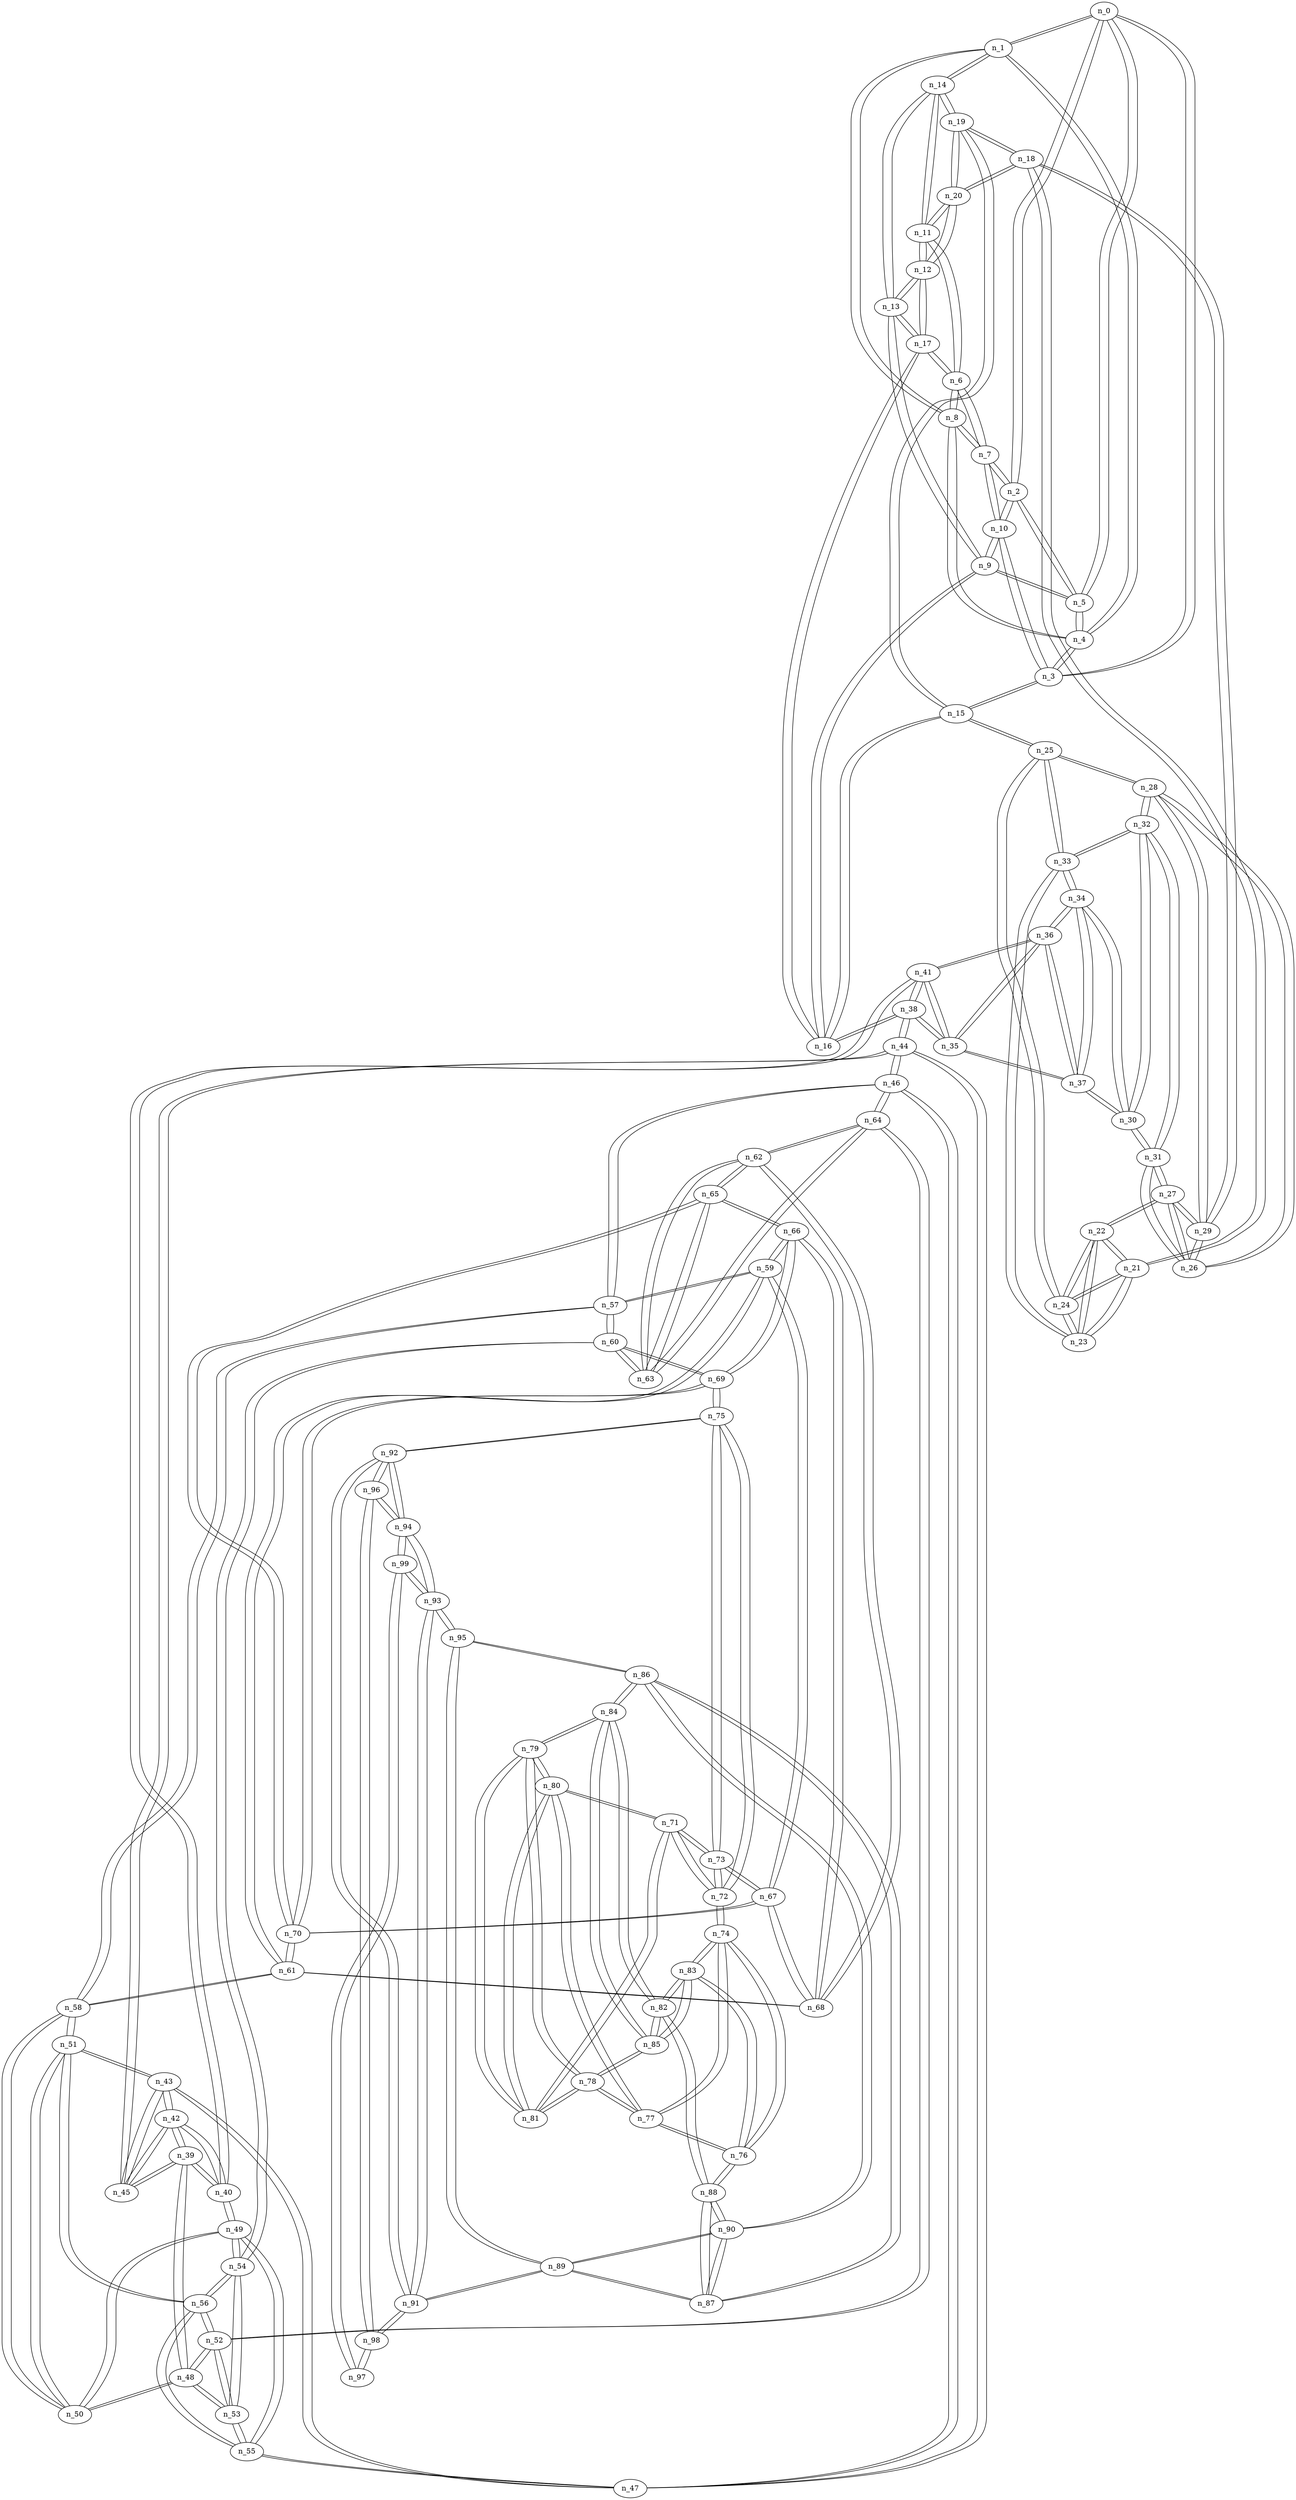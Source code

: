 graph g14 {
n_0--n_1
n_0--n_2
n_0--n_3
n_0--n_5
n_1--n_0
n_1--n_4
n_1--n_8
n_1--n_14
n_2--n_0
n_2--n_5
n_2--n_7
n_2--n_10
n_3--n_0
n_3--n_4
n_3--n_10
n_3--n_15
n_4--n_1
n_4--n_3
n_4--n_5
n_4--n_8
n_5--n_0
n_5--n_2
n_5--n_4
n_5--n_9
n_6--n_7
n_6--n_8
n_6--n_11
n_6--n_17
n_7--n_2
n_7--n_6
n_7--n_8
n_7--n_10
n_8--n_1
n_8--n_4
n_8--n_6
n_8--n_7
n_9--n_5
n_9--n_10
n_9--n_13
n_9--n_16
n_10--n_2
n_10--n_3
n_10--n_7
n_10--n_9
n_11--n_6
n_11--n_12
n_11--n_14
n_11--n_20
n_12--n_11
n_12--n_13
n_12--n_17
n_12--n_20
n_13--n_9
n_13--n_12
n_13--n_14
n_13--n_17
n_14--n_1
n_14--n_11
n_14--n_13
n_14--n_19
n_15--n_3
n_15--n_16
n_15--n_19
n_15--n_25
n_16--n_9
n_16--n_15
n_16--n_17
n_16--n_38
n_17--n_6
n_17--n_12
n_17--n_13
n_17--n_16
n_18--n_19
n_18--n_20
n_18--n_21
n_18--n_29
n_19--n_14
n_19--n_15
n_19--n_18
n_19--n_20
n_20--n_11
n_20--n_12
n_20--n_18
n_20--n_19
n_21--n_18
n_21--n_22
n_21--n_23
n_21--n_24
n_22--n_21
n_22--n_23
n_22--n_24
n_22--n_27
n_23--n_21
n_23--n_22
n_23--n_24
n_23--n_33
n_24--n_21
n_24--n_22
n_24--n_23
n_24--n_25
n_25--n_15
n_25--n_24
n_25--n_28
n_25--n_33
n_26--n_27
n_26--n_28
n_26--n_29
n_26--n_31
n_27--n_22
n_27--n_26
n_27--n_29
n_27--n_31
n_28--n_25
n_28--n_26
n_28--n_29
n_28--n_32
n_29--n_18
n_29--n_26
n_29--n_27
n_29--n_28
n_30--n_31
n_30--n_32
n_30--n_34
n_30--n_37
n_31--n_26
n_31--n_27
n_31--n_30
n_31--n_32
n_32--n_28
n_32--n_30
n_32--n_31
n_32--n_33
n_33--n_23
n_33--n_25
n_33--n_32
n_33--n_34
n_34--n_30
n_34--n_33
n_34--n_36
n_34--n_37
n_35--n_36
n_35--n_37
n_35--n_38
n_35--n_41
n_36--n_34
n_36--n_35
n_36--n_37
n_36--n_41
n_37--n_30
n_37--n_34
n_37--n_35
n_37--n_36
n_38--n_16
n_38--n_35
n_38--n_41
n_38--n_44
n_39--n_40
n_39--n_42
n_39--n_45
n_39--n_48
n_40--n_39
n_40--n_41
n_40--n_42
n_40--n_49
n_41--n_35
n_41--n_36
n_41--n_38
n_41--n_40
n_42--n_39
n_42--n_40
n_42--n_43
n_42--n_45
n_43--n_42
n_43--n_45
n_43--n_47
n_43--n_51
n_44--n_38
n_44--n_45
n_44--n_46
n_44--n_47
n_45--n_39
n_45--n_42
n_45--n_43
n_45--n_44
n_46--n_44
n_46--n_47
n_46--n_57
n_46--n_64
n_47--n_43
n_47--n_44
n_47--n_46
n_47--n_55
n_48--n_39
n_48--n_50
n_48--n_52
n_48--n_53
n_49--n_40
n_49--n_50
n_49--n_54
n_49--n_55
n_50--n_48
n_50--n_49
n_50--n_51
n_50--n_58
n_51--n_43
n_51--n_50
n_51--n_56
n_51--n_58
n_52--n_48
n_52--n_53
n_52--n_56
n_52--n_64
n_53--n_48
n_53--n_52
n_53--n_54
n_53--n_55
n_54--n_49
n_54--n_53
n_54--n_56
n_54--n_60
n_55--n_47
n_55--n_49
n_55--n_53
n_55--n_56
n_56--n_51
n_56--n_52
n_56--n_54
n_56--n_55
n_57--n_46
n_57--n_58
n_57--n_59
n_57--n_60
n_58--n_50
n_58--n_51
n_58--n_57
n_58--n_61
n_59--n_57
n_59--n_61
n_59--n_66
n_59--n_67
n_60--n_54
n_60--n_57
n_60--n_63
n_60--n_69
n_61--n_58
n_61--n_59
n_61--n_68
n_61--n_70
n_62--n_63
n_62--n_64
n_62--n_65
n_62--n_68
n_63--n_60
n_63--n_62
n_63--n_64
n_63--n_65
n_64--n_46
n_64--n_52
n_64--n_62
n_64--n_63
n_65--n_62
n_65--n_63
n_65--n_66
n_65--n_70
n_66--n_59
n_66--n_65
n_66--n_68
n_66--n_69
n_67--n_59
n_67--n_68
n_67--n_70
n_67--n_73
n_68--n_61
n_68--n_62
n_68--n_66
n_68--n_67
n_69--n_60
n_69--n_66
n_69--n_70
n_69--n_75
n_70--n_61
n_70--n_65
n_70--n_67
n_70--n_69
n_71--n_72
n_71--n_73
n_71--n_80
n_71--n_81
n_72--n_71
n_72--n_73
n_72--n_74
n_72--n_75
n_73--n_67
n_73--n_71
n_73--n_72
n_73--n_75
n_74--n_72
n_74--n_76
n_74--n_77
n_74--n_83
n_75--n_69
n_75--n_72
n_75--n_73
n_75--n_92
n_76--n_74
n_76--n_77
n_76--n_83
n_76--n_88
n_77--n_74
n_77--n_76
n_77--n_78
n_77--n_80
n_78--n_77
n_78--n_79
n_78--n_81
n_78--n_85
n_79--n_78
n_79--n_80
n_79--n_81
n_79--n_84
n_80--n_71
n_80--n_77
n_80--n_79
n_80--n_81
n_81--n_71
n_81--n_78
n_81--n_79
n_81--n_80
n_82--n_83
n_82--n_84
n_82--n_85
n_82--n_88
n_83--n_74
n_83--n_76
n_83--n_82
n_83--n_85
n_84--n_79
n_84--n_82
n_84--n_85
n_84--n_86
n_85--n_78
n_85--n_82
n_85--n_83
n_85--n_84
n_86--n_84
n_86--n_87
n_86--n_90
n_86--n_95
n_87--n_86
n_87--n_88
n_87--n_89
n_87--n_90
n_88--n_76
n_88--n_82
n_88--n_87
n_88--n_90
n_89--n_87
n_89--n_90
n_89--n_91
n_89--n_95
n_90--n_86
n_90--n_87
n_90--n_88
n_90--n_89
n_91--n_89
n_91--n_92
n_91--n_93
n_91--n_98
n_92--n_75
n_92--n_91
n_92--n_94
n_92--n_96
n_93--n_91
n_93--n_94
n_93--n_95
n_93--n_99
n_94--n_92
n_94--n_93
n_94--n_96
n_94--n_99
n_95--n_86
n_95--n_89
n_95--n_93
n_96--n_92
n_96--n_94
n_96--n_98
n_97--n_98
n_97--n_99
n_98--n_91
n_98--n_96
n_98--n_97
n_99--n_93
n_99--n_94
n_99--n_97
}